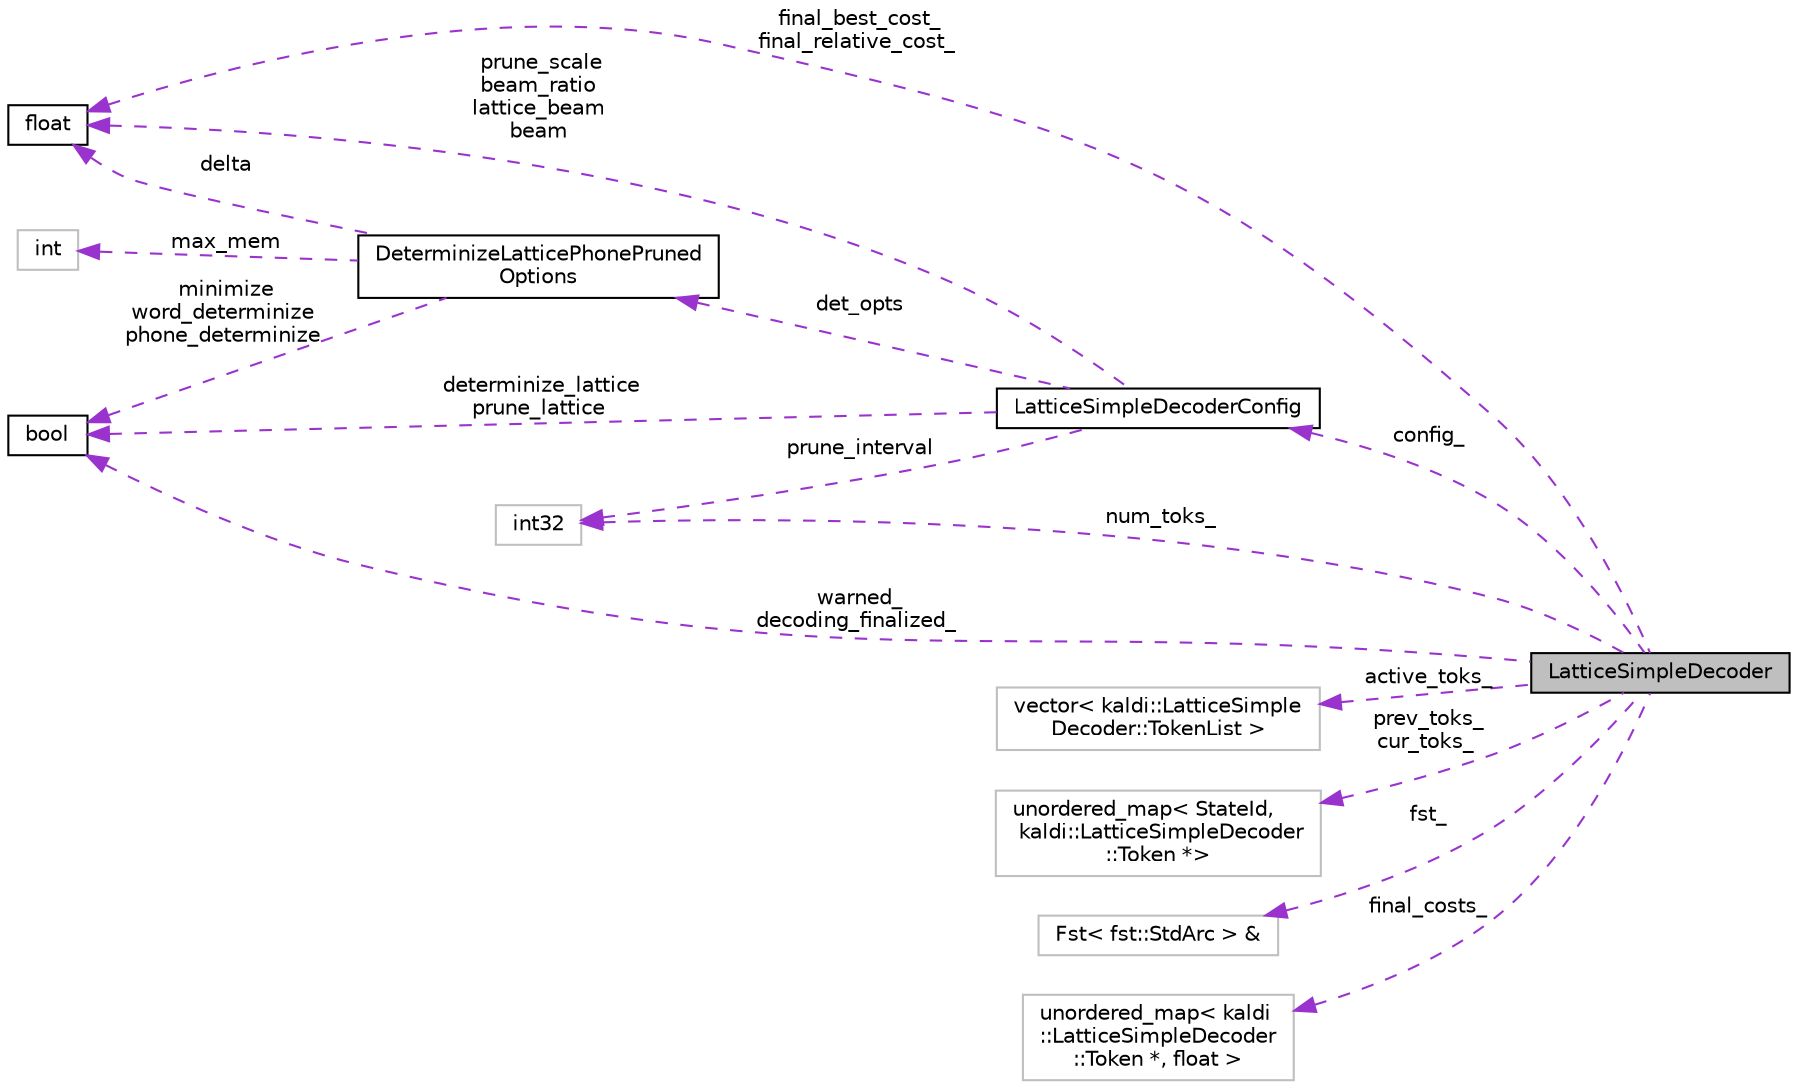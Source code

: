 digraph "LatticeSimpleDecoder"
{
  edge [fontname="Helvetica",fontsize="10",labelfontname="Helvetica",labelfontsize="10"];
  node [fontname="Helvetica",fontsize="10",shape=record];
  rankdir="LR";
  Node1 [label="LatticeSimpleDecoder",height=0.2,width=0.4,color="black", fillcolor="grey75", style="filled", fontcolor="black"];
  Node2 -> Node1 [dir="back",color="darkorchid3",fontsize="10",style="dashed",label=" config_" ,fontname="Helvetica"];
  Node2 [label="LatticeSimpleDecoderConfig",height=0.2,width=0.4,color="black", fillcolor="white", style="filled",URL="$structkaldi_1_1LatticeSimpleDecoderConfig.html"];
  Node3 -> Node2 [dir="back",color="darkorchid3",fontsize="10",style="dashed",label=" prune_scale\nbeam_ratio\nlattice_beam\nbeam" ,fontname="Helvetica"];
  Node3 [label="float",height=0.2,width=0.4,color="black", fillcolor="white", style="filled",URL="$classfloat.html"];
  Node4 -> Node2 [dir="back",color="darkorchid3",fontsize="10",style="dashed",label=" det_opts" ,fontname="Helvetica"];
  Node4 [label="DeterminizeLatticePhonePruned\lOptions",height=0.2,width=0.4,color="black", fillcolor="white", style="filled",URL="$structfst_1_1DeterminizeLatticePhonePrunedOptions.html"];
  Node3 -> Node4 [dir="back",color="darkorchid3",fontsize="10",style="dashed",label=" delta" ,fontname="Helvetica"];
  Node5 -> Node4 [dir="back",color="darkorchid3",fontsize="10",style="dashed",label=" max_mem" ,fontname="Helvetica"];
  Node5 [label="int",height=0.2,width=0.4,color="grey75", fillcolor="white", style="filled"];
  Node6 -> Node4 [dir="back",color="darkorchid3",fontsize="10",style="dashed",label=" minimize\nword_determinize\nphone_determinize" ,fontname="Helvetica"];
  Node6 [label="bool",height=0.2,width=0.4,color="black", fillcolor="white", style="filled",URL="$classbool.html"];
  Node6 -> Node2 [dir="back",color="darkorchid3",fontsize="10",style="dashed",label=" determinize_lattice\nprune_lattice" ,fontname="Helvetica"];
  Node7 -> Node2 [dir="back",color="darkorchid3",fontsize="10",style="dashed",label=" prune_interval" ,fontname="Helvetica"];
  Node7 [label="int32",height=0.2,width=0.4,color="grey75", fillcolor="white", style="filled"];
  Node8 -> Node1 [dir="back",color="darkorchid3",fontsize="10",style="dashed",label=" active_toks_" ,fontname="Helvetica"];
  Node8 [label="vector\< kaldi::LatticeSimple\lDecoder::TokenList \>",height=0.2,width=0.4,color="grey75", fillcolor="white", style="filled"];
  Node3 -> Node1 [dir="back",color="darkorchid3",fontsize="10",style="dashed",label=" final_best_cost_\nfinal_relative_cost_" ,fontname="Helvetica"];
  Node9 -> Node1 [dir="back",color="darkorchid3",fontsize="10",style="dashed",label=" prev_toks_\ncur_toks_" ,fontname="Helvetica"];
  Node9 [label="unordered_map\< StateId,\l kaldi::LatticeSimpleDecoder\l::Token *\>",height=0.2,width=0.4,color="grey75", fillcolor="white", style="filled"];
  Node6 -> Node1 [dir="back",color="darkorchid3",fontsize="10",style="dashed",label=" warned_\ndecoding_finalized_" ,fontname="Helvetica"];
  Node10 -> Node1 [dir="back",color="darkorchid3",fontsize="10",style="dashed",label=" fst_" ,fontname="Helvetica"];
  Node10 [label="Fst\< fst::StdArc \> &",height=0.2,width=0.4,color="grey75", fillcolor="white", style="filled"];
  Node11 -> Node1 [dir="back",color="darkorchid3",fontsize="10",style="dashed",label=" final_costs_" ,fontname="Helvetica"];
  Node11 [label="unordered_map\< kaldi\l::LatticeSimpleDecoder\l::Token *, float \>",height=0.2,width=0.4,color="grey75", fillcolor="white", style="filled"];
  Node7 -> Node1 [dir="back",color="darkorchid3",fontsize="10",style="dashed",label=" num_toks_" ,fontname="Helvetica"];
}
